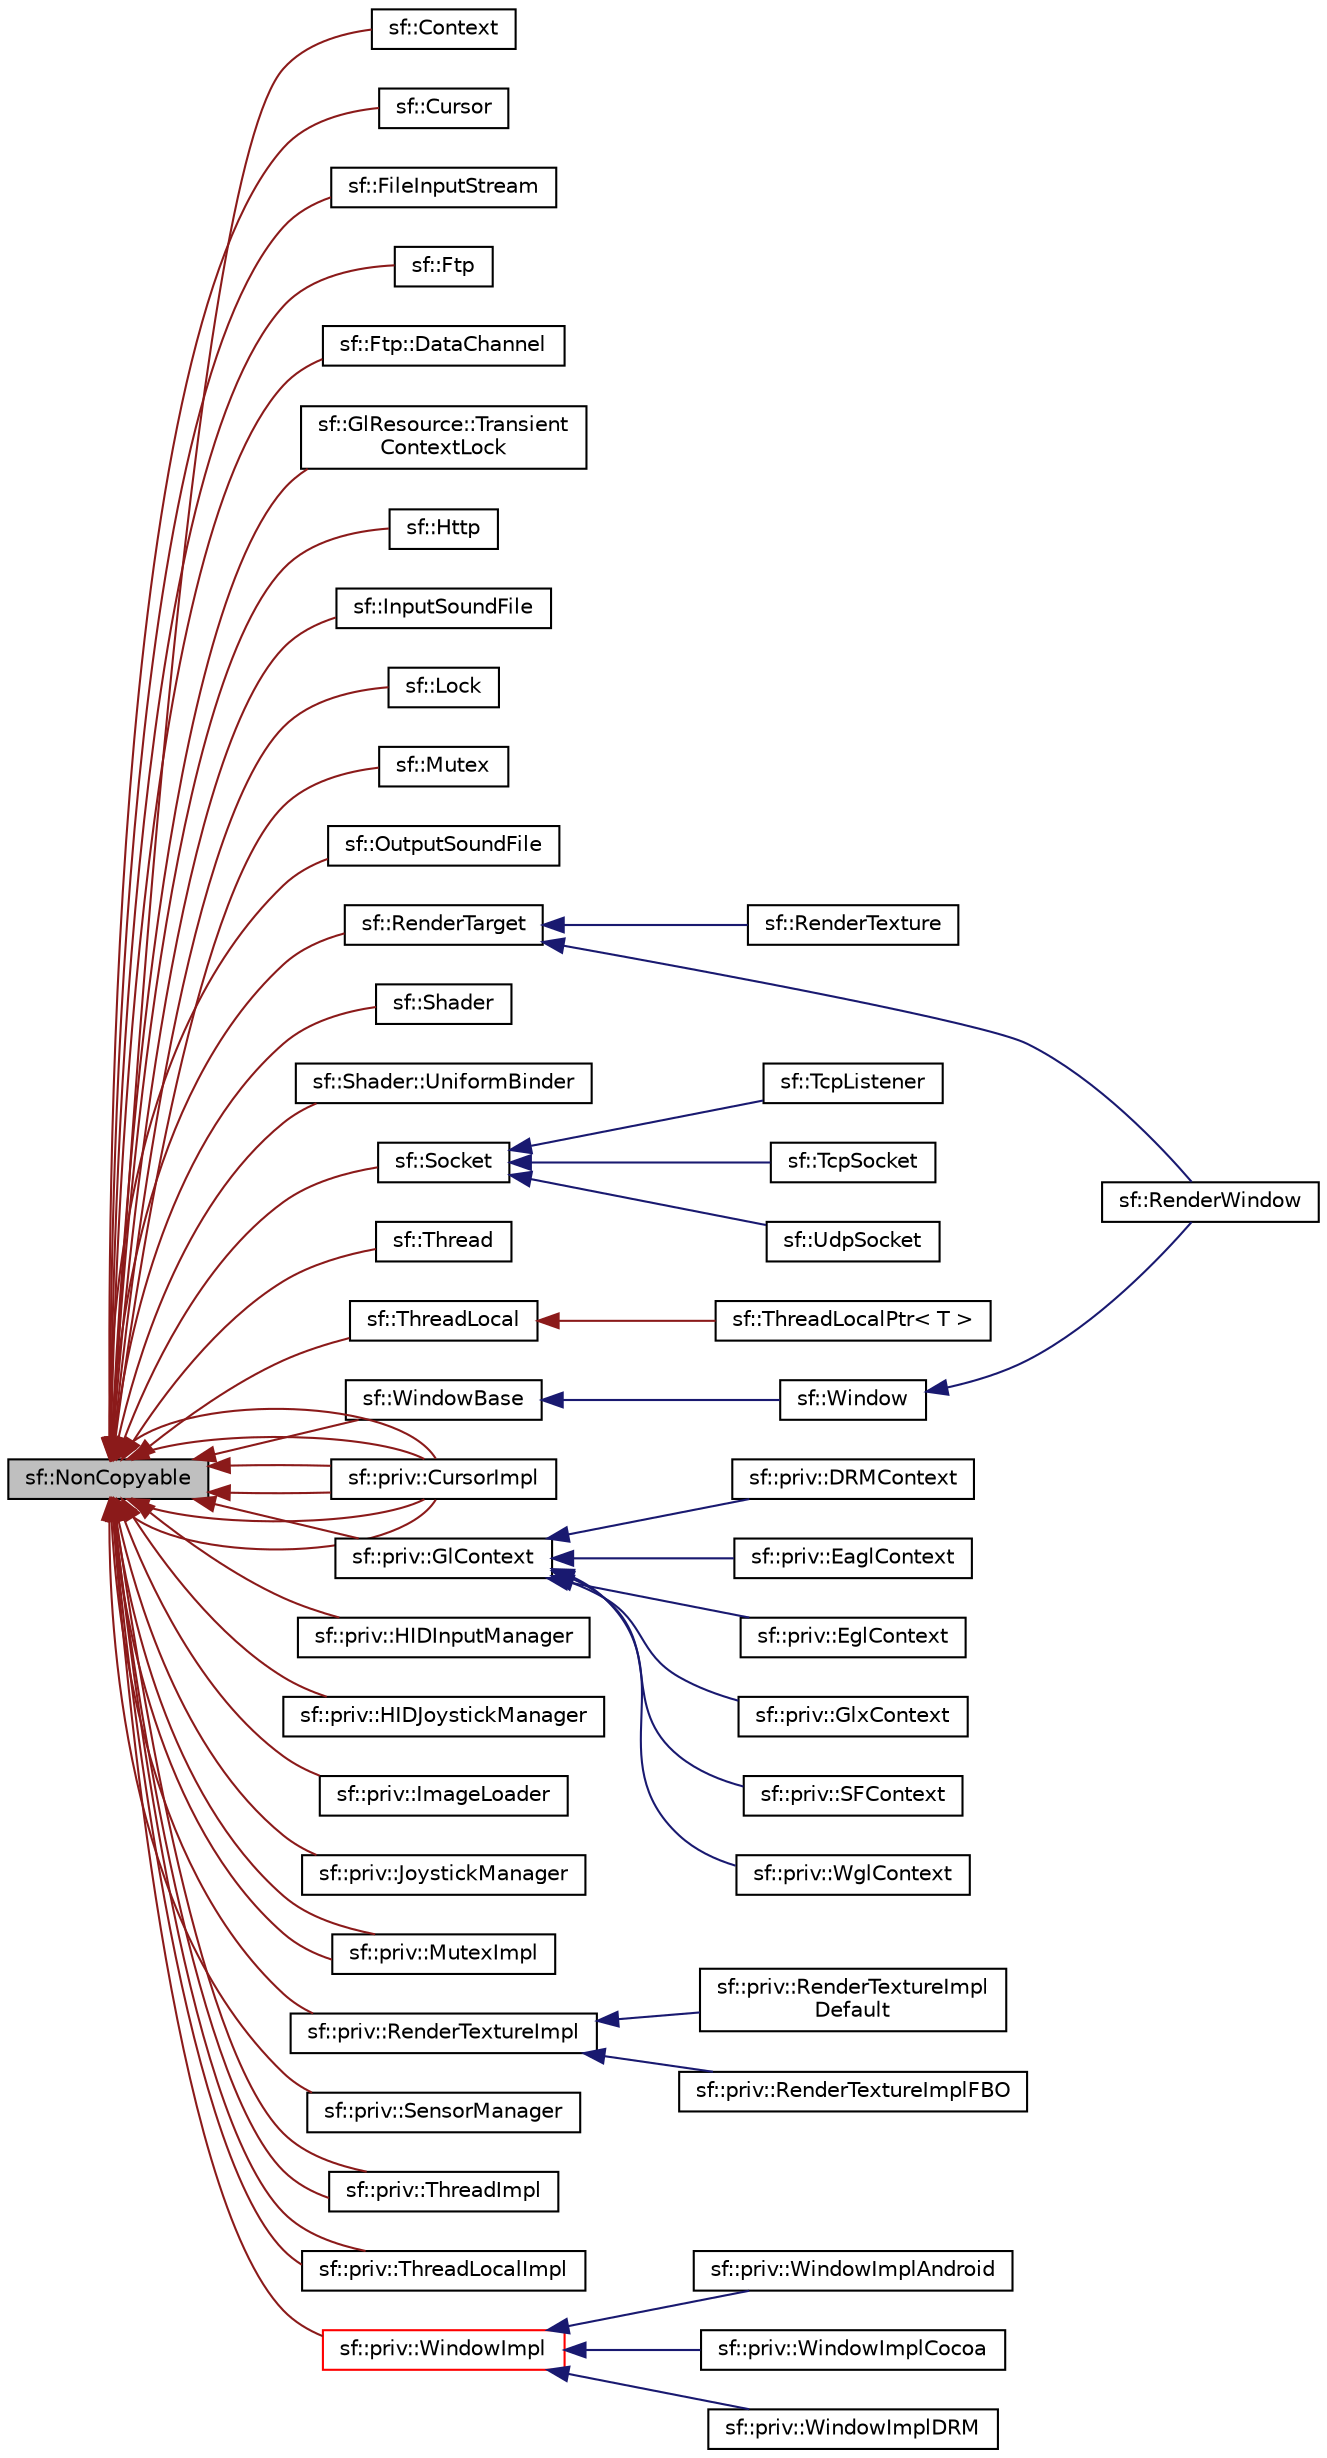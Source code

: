digraph "sf::NonCopyable"
{
 // LATEX_PDF_SIZE
  edge [fontname="Helvetica",fontsize="10",labelfontname="Helvetica",labelfontsize="10"];
  node [fontname="Helvetica",fontsize="10",shape=record];
  rankdir="LR";
  Node1 [label="sf::NonCopyable",height=0.2,width=0.4,color="black", fillcolor="grey75", style="filled", fontcolor="black",tooltip="Utility class that makes any derived class non-copyable."];
  Node1 -> Node2 [dir="back",color="firebrick4",fontsize="10",style="solid",fontname="Helvetica"];
  Node2 [label="sf::Context",height=0.2,width=0.4,color="black", fillcolor="white", style="filled",URL="$d4/dca/classsf_1_1Context.html",tooltip="Class holding a valid drawing context."];
  Node1 -> Node3 [dir="back",color="firebrick4",fontsize="10",style="solid",fontname="Helvetica"];
  Node3 [label="sf::Cursor",height=0.2,width=0.4,color="black", fillcolor="white", style="filled",URL="$df/de5/classsf_1_1Cursor.html",tooltip="Cursor defines the appearance of a system cursor."];
  Node1 -> Node4 [dir="back",color="firebrick4",fontsize="10",style="solid",fontname="Helvetica"];
  Node4 [label="sf::FileInputStream",height=0.2,width=0.4,color="black", fillcolor="white", style="filled",URL="$d8/da6/classsf_1_1FileInputStream.html",tooltip="Implementation of input stream based on a file."];
  Node1 -> Node5 [dir="back",color="firebrick4",fontsize="10",style="solid",fontname="Helvetica"];
  Node5 [label="sf::Ftp",height=0.2,width=0.4,color="black", fillcolor="white", style="filled",URL="$de/d8a/classsf_1_1Ftp.html",tooltip="A FTP client."];
  Node1 -> Node6 [dir="back",color="firebrick4",fontsize="10",style="solid",fontname="Helvetica"];
  Node6 [label="sf::Ftp::DataChannel",height=0.2,width=0.4,color="black", fillcolor="white", style="filled",URL="$d4/dcd/classsf_1_1Ftp_1_1DataChannel.html",tooltip=" "];
  Node1 -> Node7 [dir="back",color="firebrick4",fontsize="10",style="solid",fontname="Helvetica"];
  Node7 [label="sf::GlResource::Transient\lContextLock",height=0.2,width=0.4,color="black", fillcolor="white", style="filled",URL="$db/d52/classsf_1_1GlResource_1_1TransientContextLock.html",tooltip="RAII helper class to temporarily lock an available context for use."];
  Node1 -> Node8 [dir="back",color="firebrick4",fontsize="10",style="solid",fontname="Helvetica"];
  Node8 [label="sf::Http",height=0.2,width=0.4,color="black", fillcolor="white", style="filled",URL="$d7/d09/classsf_1_1Http.html",tooltip="A HTTP client."];
  Node1 -> Node9 [dir="back",color="firebrick4",fontsize="10",style="solid",fontname="Helvetica"];
  Node9 [label="sf::InputSoundFile",height=0.2,width=0.4,color="black", fillcolor="white", style="filled",URL="$db/d99/classsf_1_1InputSoundFile.html",tooltip="Provide read access to sound files."];
  Node1 -> Node10 [dir="back",color="firebrick4",fontsize="10",style="solid",fontname="Helvetica"];
  Node10 [label="sf::Lock",height=0.2,width=0.4,color="black", fillcolor="white", style="filled",URL="$d8/da2/classsf_1_1Lock.html",tooltip="Automatic wrapper for locking and unlocking mutexes."];
  Node1 -> Node11 [dir="back",color="firebrick4",fontsize="10",style="solid",fontname="Helvetica"];
  Node11 [label="sf::Mutex",height=0.2,width=0.4,color="black", fillcolor="white", style="filled",URL="$d5/d61/classsf_1_1Mutex.html",tooltip="Blocks concurrent access to shared resources from multiple threads."];
  Node1 -> Node12 [dir="back",color="firebrick4",fontsize="10",style="solid",fontname="Helvetica"];
  Node12 [label="sf::OutputSoundFile",height=0.2,width=0.4,color="black", fillcolor="white", style="filled",URL="$d6/d57/classsf_1_1OutputSoundFile.html",tooltip="Provide write access to sound files."];
  Node1 -> Node13 [dir="back",color="firebrick4",fontsize="10",style="solid",fontname="Helvetica"];
  Node13 [label="sf::RenderTarget",height=0.2,width=0.4,color="black", fillcolor="white", style="filled",URL="$d1/d0b/classsf_1_1RenderTarget.html",tooltip="Base class for all render targets (window, texture, ...)"];
  Node13 -> Node14 [dir="back",color="midnightblue",fontsize="10",style="solid",fontname="Helvetica"];
  Node14 [label="sf::RenderTexture",height=0.2,width=0.4,color="black", fillcolor="white", style="filled",URL="$d2/d2d/classsf_1_1RenderTexture.html",tooltip="Target for off-screen 2D rendering into a texture."];
  Node13 -> Node15 [dir="back",color="midnightblue",fontsize="10",style="solid",fontname="Helvetica"];
  Node15 [label="sf::RenderWindow",height=0.2,width=0.4,color="black", fillcolor="white", style="filled",URL="$dd/dd0/classsf_1_1RenderWindow.html",tooltip="Window that can serve as a target for 2D drawing."];
  Node1 -> Node16 [dir="back",color="firebrick4",fontsize="10",style="solid",fontname="Helvetica"];
  Node16 [label="sf::Shader",height=0.2,width=0.4,color="black", fillcolor="white", style="filled",URL="$dd/da2/classsf_1_1Shader.html",tooltip="Shader class (vertex, geometry and fragment)"];
  Node1 -> Node17 [dir="back",color="firebrick4",fontsize="10",style="solid",fontname="Helvetica"];
  Node17 [label="sf::Shader::UniformBinder",height=0.2,width=0.4,color="black", fillcolor="white", style="filled",URL="$d6/db2/structsf_1_1Shader_1_1UniformBinder.html",tooltip=" "];
  Node1 -> Node18 [dir="back",color="firebrick4",fontsize="10",style="solid",fontname="Helvetica"];
  Node18 [label="sf::Socket",height=0.2,width=0.4,color="black", fillcolor="white", style="filled",URL="$dc/d22/classsf_1_1Socket.html",tooltip="Base class for all the socket types."];
  Node18 -> Node19 [dir="back",color="midnightblue",fontsize="10",style="solid",fontname="Helvetica"];
  Node19 [label="sf::TcpListener",height=0.2,width=0.4,color="black", fillcolor="white", style="filled",URL="$d0/d93/classsf_1_1TcpListener.html",tooltip="Socket that listens to new TCP connections."];
  Node18 -> Node20 [dir="back",color="midnightblue",fontsize="10",style="solid",fontname="Helvetica"];
  Node20 [label="sf::TcpSocket",height=0.2,width=0.4,color="black", fillcolor="white", style="filled",URL="$da/daf/classsf_1_1TcpSocket.html",tooltip="Specialized socket using the TCP protocol."];
  Node18 -> Node21 [dir="back",color="midnightblue",fontsize="10",style="solid",fontname="Helvetica"];
  Node21 [label="sf::UdpSocket",height=0.2,width=0.4,color="black", fillcolor="white", style="filled",URL="$db/d5b/classsf_1_1UdpSocket.html",tooltip="Specialized socket using the UDP protocol."];
  Node1 -> Node22 [dir="back",color="firebrick4",fontsize="10",style="solid",fontname="Helvetica"];
  Node22 [label="sf::Thread",height=0.2,width=0.4,color="black", fillcolor="white", style="filled",URL="$d5/d3c/classsf_1_1Thread.html",tooltip="Utility class to manipulate threads."];
  Node1 -> Node23 [dir="back",color="firebrick4",fontsize="10",style="solid",fontname="Helvetica"];
  Node23 [label="sf::ThreadLocal",height=0.2,width=0.4,color="black", fillcolor="white", style="filled",URL="$de/d92/classsf_1_1ThreadLocal.html",tooltip="Defines variables with thread-local storage."];
  Node23 -> Node24 [dir="back",color="firebrick4",fontsize="10",style="solid",fontname="Helvetica"];
  Node24 [label="sf::ThreadLocalPtr\< T \>",height=0.2,width=0.4,color="black", fillcolor="white", style="filled",URL="$d5/d0b/classsf_1_1ThreadLocalPtr.html",tooltip="Pointer to a thread-local variable."];
  Node1 -> Node25 [dir="back",color="firebrick4",fontsize="10",style="solid",fontname="Helvetica"];
  Node25 [label="sf::WindowBase",height=0.2,width=0.4,color="black", fillcolor="white", style="filled",URL="$d2/d1d/classsf_1_1WindowBase.html",tooltip="Window that serves as a base for other windows."];
  Node25 -> Node26 [dir="back",color="midnightblue",fontsize="10",style="solid",fontname="Helvetica"];
  Node26 [label="sf::Window",height=0.2,width=0.4,color="black", fillcolor="white", style="filled",URL="$dd/d2f/classsf_1_1Window.html",tooltip="Window that serves as a target for OpenGL rendering."];
  Node26 -> Node15 [dir="back",color="midnightblue",fontsize="10",style="solid",fontname="Helvetica"];
  Node1 -> Node27 [dir="back",color="firebrick4",fontsize="10",style="solid",fontname="Helvetica"];
  Node27 [label="sf::priv::CursorImpl",height=0.2,width=0.4,color="black", fillcolor="white", style="filled",URL="$db/d00/classsf_1_1priv_1_1CursorImpl.html",tooltip="Android implementation of Cursor."];
  Node1 -> Node27 [dir="back",color="firebrick4",fontsize="10",style="solid",fontname="Helvetica"];
  Node1 -> Node27 [dir="back",color="firebrick4",fontsize="10",style="solid",fontname="Helvetica"];
  Node1 -> Node27 [dir="back",color="firebrick4",fontsize="10",style="solid",fontname="Helvetica"];
  Node1 -> Node27 [dir="back",color="firebrick4",fontsize="10",style="solid",fontname="Helvetica"];
  Node1 -> Node27 [dir="back",color="firebrick4",fontsize="10",style="solid",fontname="Helvetica"];
  Node1 -> Node28 [dir="back",color="firebrick4",fontsize="10",style="solid",fontname="Helvetica"];
  Node28 [label="sf::priv::GlContext",height=0.2,width=0.4,color="black", fillcolor="white", style="filled",URL="$dd/d38/classsf_1_1priv_1_1GlContext.html",tooltip="Abstract class representing an OpenGL context."];
  Node28 -> Node29 [dir="back",color="midnightblue",fontsize="10",style="solid",fontname="Helvetica"];
  Node29 [label="sf::priv::DRMContext",height=0.2,width=0.4,color="black", fillcolor="white", style="filled",URL="$d7/d32/classsf_1_1priv_1_1DRMContext.html",tooltip=" "];
  Node28 -> Node30 [dir="back",color="midnightblue",fontsize="10",style="solid",fontname="Helvetica"];
  Node30 [label="sf::priv::EaglContext",height=0.2,width=0.4,color="black", fillcolor="white", style="filled",URL="$d4/d0b/classsf_1_1priv_1_1EaglContext.html",tooltip="iOS (EAGL) implementation of OpenGL contexts"];
  Node28 -> Node31 [dir="back",color="midnightblue",fontsize="10",style="solid",fontname="Helvetica"];
  Node31 [label="sf::priv::EglContext",height=0.2,width=0.4,color="black", fillcolor="white", style="filled",URL="$d8/dbc/classsf_1_1priv_1_1EglContext.html",tooltip=" "];
  Node28 -> Node32 [dir="back",color="midnightblue",fontsize="10",style="solid",fontname="Helvetica"];
  Node32 [label="sf::priv::GlxContext",height=0.2,width=0.4,color="black", fillcolor="white", style="filled",URL="$d7/d3d/classsf_1_1priv_1_1GlxContext.html",tooltip="Linux (GLX) implementation of OpenGL contexts."];
  Node28 -> Node33 [dir="back",color="midnightblue",fontsize="10",style="solid",fontname="Helvetica"];
  Node33 [label="sf::priv::SFContext",height=0.2,width=0.4,color="black", fillcolor="white", style="filled",URL="$d6/de7/classsf_1_1priv_1_1SFContext.html",tooltip="OSX (Cocoa) implementation of OpenGL contexts."];
  Node28 -> Node34 [dir="back",color="midnightblue",fontsize="10",style="solid",fontname="Helvetica"];
  Node34 [label="sf::priv::WglContext",height=0.2,width=0.4,color="black", fillcolor="white", style="filled",URL="$d4/df3/classsf_1_1priv_1_1WglContext.html",tooltip="Windows (WGL) implementation of OpenGL contexts."];
  Node1 -> Node35 [dir="back",color="firebrick4",fontsize="10",style="solid",fontname="Helvetica"];
  Node35 [label="sf::priv::HIDInputManager",height=0.2,width=0.4,color="black", fillcolor="white", style="filled",URL="$d7/daa/classsf_1_1priv_1_1HIDInputManager.html",tooltip="sf::priv::InputImpl helper"];
  Node1 -> Node36 [dir="back",color="firebrick4",fontsize="10",style="solid",fontname="Helvetica"];
  Node36 [label="sf::priv::HIDJoystickManager",height=0.2,width=0.4,color="black", fillcolor="white", style="filled",URL="$dc/d91/classsf_1_1priv_1_1HIDJoystickManager.html",tooltip="sf::priv::InputImpl helper"];
  Node1 -> Node37 [dir="back",color="firebrick4",fontsize="10",style="solid",fontname="Helvetica"];
  Node37 [label="sf::priv::ImageLoader",height=0.2,width=0.4,color="black", fillcolor="white", style="filled",URL="$d0/d2f/classsf_1_1priv_1_1ImageLoader.html",tooltip="Load/save image files."];
  Node1 -> Node38 [dir="back",color="firebrick4",fontsize="10",style="solid",fontname="Helvetica"];
  Node38 [label="sf::priv::JoystickManager",height=0.2,width=0.4,color="black", fillcolor="white", style="filled",URL="$d8/d8f/classsf_1_1priv_1_1JoystickManager.html",tooltip="Global joystick manager."];
  Node1 -> Node39 [dir="back",color="firebrick4",fontsize="10",style="solid",fontname="Helvetica"];
  Node39 [label="sf::priv::MutexImpl",height=0.2,width=0.4,color="black", fillcolor="white", style="filled",URL="$df/d1e/classsf_1_1priv_1_1MutexImpl.html",tooltip="Unix implementation of mutexes."];
  Node1 -> Node39 [dir="back",color="firebrick4",fontsize="10",style="solid",fontname="Helvetica"];
  Node1 -> Node40 [dir="back",color="firebrick4",fontsize="10",style="solid",fontname="Helvetica"];
  Node40 [label="sf::priv::RenderTextureImpl",height=0.2,width=0.4,color="black", fillcolor="white", style="filled",URL="$d2/d67/classsf_1_1priv_1_1RenderTextureImpl.html",tooltip="Abstract base class for render-texture implementations."];
  Node40 -> Node41 [dir="back",color="midnightblue",fontsize="10",style="solid",fontname="Helvetica"];
  Node41 [label="sf::priv::RenderTextureImpl\lDefault",height=0.2,width=0.4,color="black", fillcolor="white", style="filled",URL="$df/d90/classsf_1_1priv_1_1RenderTextureImplDefault.html",tooltip="Default specialization of RenderTextureImpl, using an in-memory context."];
  Node40 -> Node42 [dir="back",color="midnightblue",fontsize="10",style="solid",fontname="Helvetica"];
  Node42 [label="sf::priv::RenderTextureImplFBO",height=0.2,width=0.4,color="black", fillcolor="white", style="filled",URL="$d9/d6c/classsf_1_1priv_1_1RenderTextureImplFBO.html",tooltip="Specialization of RenderTextureImpl using the FrameBuffer Object OpenGL extension."];
  Node1 -> Node43 [dir="back",color="firebrick4",fontsize="10",style="solid",fontname="Helvetica"];
  Node43 [label="sf::priv::SensorManager",height=0.2,width=0.4,color="black", fillcolor="white", style="filled",URL="$dd/d59/classsf_1_1priv_1_1SensorManager.html",tooltip="Global sensor manager."];
  Node1 -> Node44 [dir="back",color="firebrick4",fontsize="10",style="solid",fontname="Helvetica"];
  Node44 [label="sf::priv::ThreadImpl",height=0.2,width=0.4,color="black", fillcolor="white", style="filled",URL="$de/d06/classsf_1_1priv_1_1ThreadImpl.html",tooltip="Unix implementation of threads."];
  Node1 -> Node44 [dir="back",color="firebrick4",fontsize="10",style="solid",fontname="Helvetica"];
  Node1 -> Node45 [dir="back",color="firebrick4",fontsize="10",style="solid",fontname="Helvetica"];
  Node45 [label="sf::priv::ThreadLocalImpl",height=0.2,width=0.4,color="black", fillcolor="white", style="filled",URL="$de/d13/classsf_1_1priv_1_1ThreadLocalImpl.html",tooltip="Unix implementation of thread-local storage."];
  Node1 -> Node45 [dir="back",color="firebrick4",fontsize="10",style="solid",fontname="Helvetica"];
  Node1 -> Node46 [dir="back",color="firebrick4",fontsize="10",style="solid",fontname="Helvetica"];
  Node46 [label="sf::priv::WindowImpl",height=0.2,width=0.4,color="red", fillcolor="white", style="filled",URL="$df/df8/classsf_1_1priv_1_1WindowImpl.html",tooltip="Abstract base class for OS-specific window implementation."];
  Node46 -> Node47 [dir="back",color="midnightblue",fontsize="10",style="solid",fontname="Helvetica"];
  Node47 [label="sf::priv::WindowImplAndroid",height=0.2,width=0.4,color="black", fillcolor="white", style="filled",URL="$d5/d5f/classsf_1_1priv_1_1WindowImplAndroid.html",tooltip="Android implementation of WindowImpl."];
  Node46 -> Node48 [dir="back",color="midnightblue",fontsize="10",style="solid",fontname="Helvetica"];
  Node48 [label="sf::priv::WindowImplCocoa",height=0.2,width=0.4,color="black", fillcolor="white", style="filled",URL="$dd/db0/classsf_1_1priv_1_1WindowImplCocoa.html",tooltip="Mac OS X (Cocoa) implementation of WindowImpl."];
  Node46 -> Node49 [dir="back",color="midnightblue",fontsize="10",style="solid",fontname="Helvetica"];
  Node49 [label="sf::priv::WindowImplDRM",height=0.2,width=0.4,color="black", fillcolor="white", style="filled",URL="$d2/da5/classsf_1_1priv_1_1WindowImplDRM.html",tooltip="DRM implementation of WindowImpl."];
}
